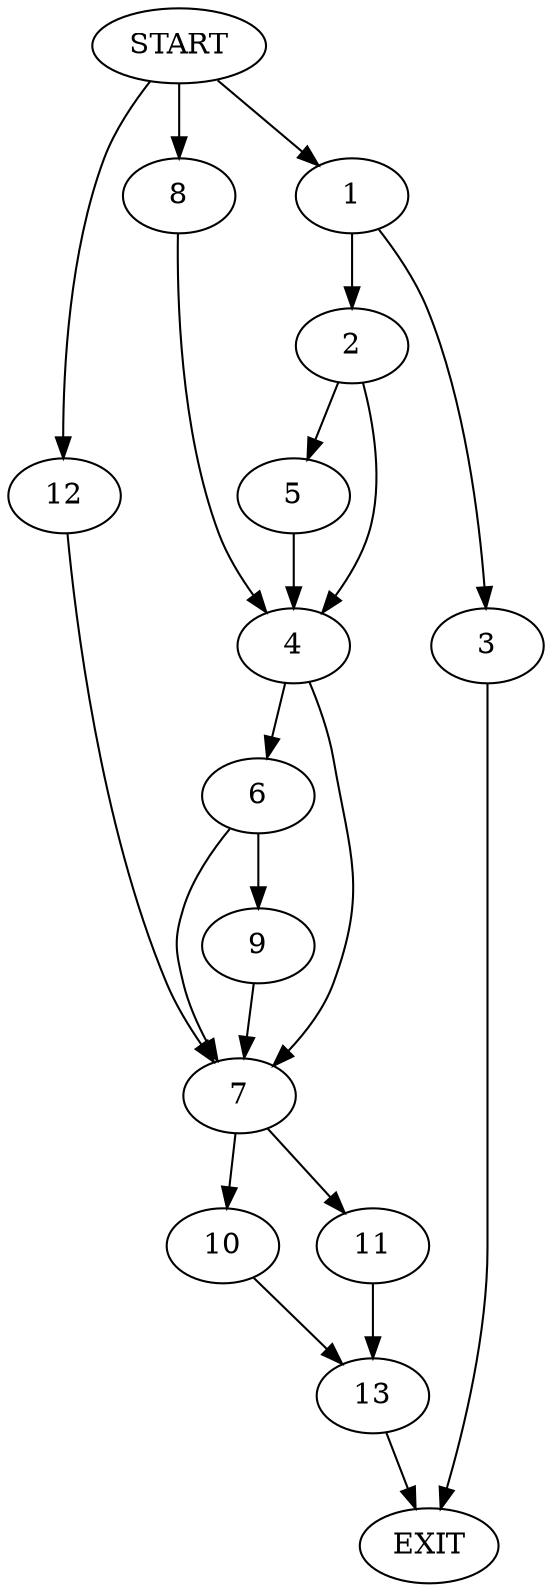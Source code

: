 digraph {
0 [label="START"]
14 [label="EXIT"]
0 -> 1
1 -> 2
1 -> 3
2 -> 4
2 -> 5
3 -> 14
5 -> 4
4 -> 6
4 -> 7
0 -> 8
8 -> 4
6 -> 9
6 -> 7
7 -> 10
7 -> 11
9 -> 7
0 -> 12
12 -> 7
11 -> 13
10 -> 13
13 -> 14
}
